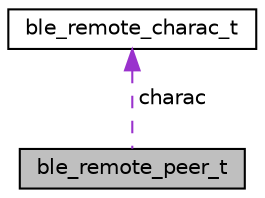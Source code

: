 digraph "ble_remote_peer_t"
{
  edge [fontname="Helvetica",fontsize="10",labelfontname="Helvetica",labelfontsize="10"];
  node [fontname="Helvetica",fontsize="10",shape=record];
  Node1 [label="ble_remote_peer_t",height=0.2,width=0.4,color="black", fillcolor="grey75", style="filled", fontcolor="black"];
  Node2 -> Node1 [dir="back",color="darkorchid3",fontsize="10",style="dashed",label=" charac" ,fontname="Helvetica"];
  Node2 [label="ble_remote_charac_t",height=0.2,width=0.4,color="black", fillcolor="white", style="filled",URL="$structble__remote__charac__t.html",tooltip="Remote device characteristic properties. "];
}

